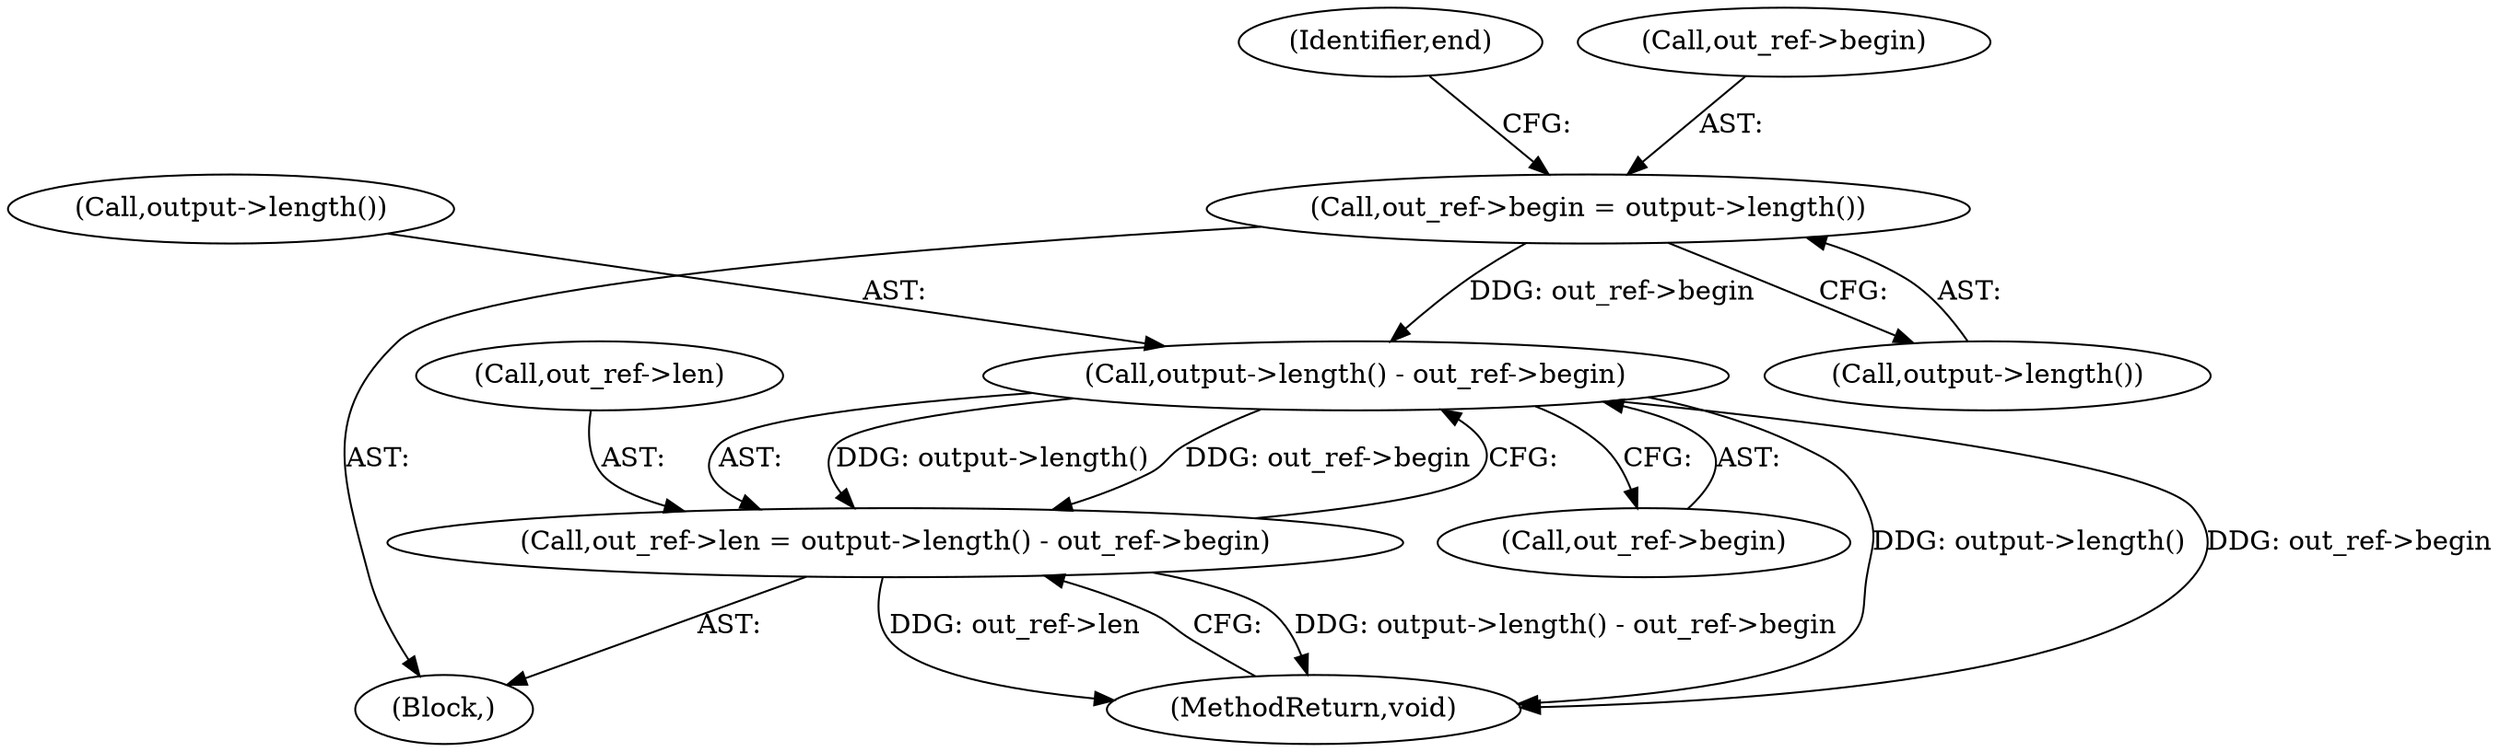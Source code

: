 digraph "0_Chrome_f8f6ed59949be4451ee2f5443d8a313f102fde60@pointer" {
"1000120" [label="(Call,out_ref->begin = output->length())"];
"1000200" [label="(Call,output->length() - out_ref->begin)"];
"1000196" [label="(Call,out_ref->len = output->length() - out_ref->begin)"];
"1000127" [label="(Identifier,end)"];
"1000205" [label="(MethodReturn,void)"];
"1000105" [label="(Block,)"];
"1000120" [label="(Call,out_ref->begin = output->length())"];
"1000200" [label="(Call,output->length() - out_ref->begin)"];
"1000124" [label="(Call,output->length())"];
"1000121" [label="(Call,out_ref->begin)"];
"1000201" [label="(Call,output->length())"];
"1000197" [label="(Call,out_ref->len)"];
"1000202" [label="(Call,out_ref->begin)"];
"1000196" [label="(Call,out_ref->len = output->length() - out_ref->begin)"];
"1000120" -> "1000105"  [label="AST: "];
"1000120" -> "1000124"  [label="CFG: "];
"1000121" -> "1000120"  [label="AST: "];
"1000124" -> "1000120"  [label="AST: "];
"1000127" -> "1000120"  [label="CFG: "];
"1000120" -> "1000200"  [label="DDG: out_ref->begin"];
"1000200" -> "1000196"  [label="AST: "];
"1000200" -> "1000202"  [label="CFG: "];
"1000201" -> "1000200"  [label="AST: "];
"1000202" -> "1000200"  [label="AST: "];
"1000196" -> "1000200"  [label="CFG: "];
"1000200" -> "1000205"  [label="DDG: output->length()"];
"1000200" -> "1000205"  [label="DDG: out_ref->begin"];
"1000200" -> "1000196"  [label="DDG: output->length()"];
"1000200" -> "1000196"  [label="DDG: out_ref->begin"];
"1000196" -> "1000105"  [label="AST: "];
"1000197" -> "1000196"  [label="AST: "];
"1000205" -> "1000196"  [label="CFG: "];
"1000196" -> "1000205"  [label="DDG: output->length() - out_ref->begin"];
"1000196" -> "1000205"  [label="DDG: out_ref->len"];
}
